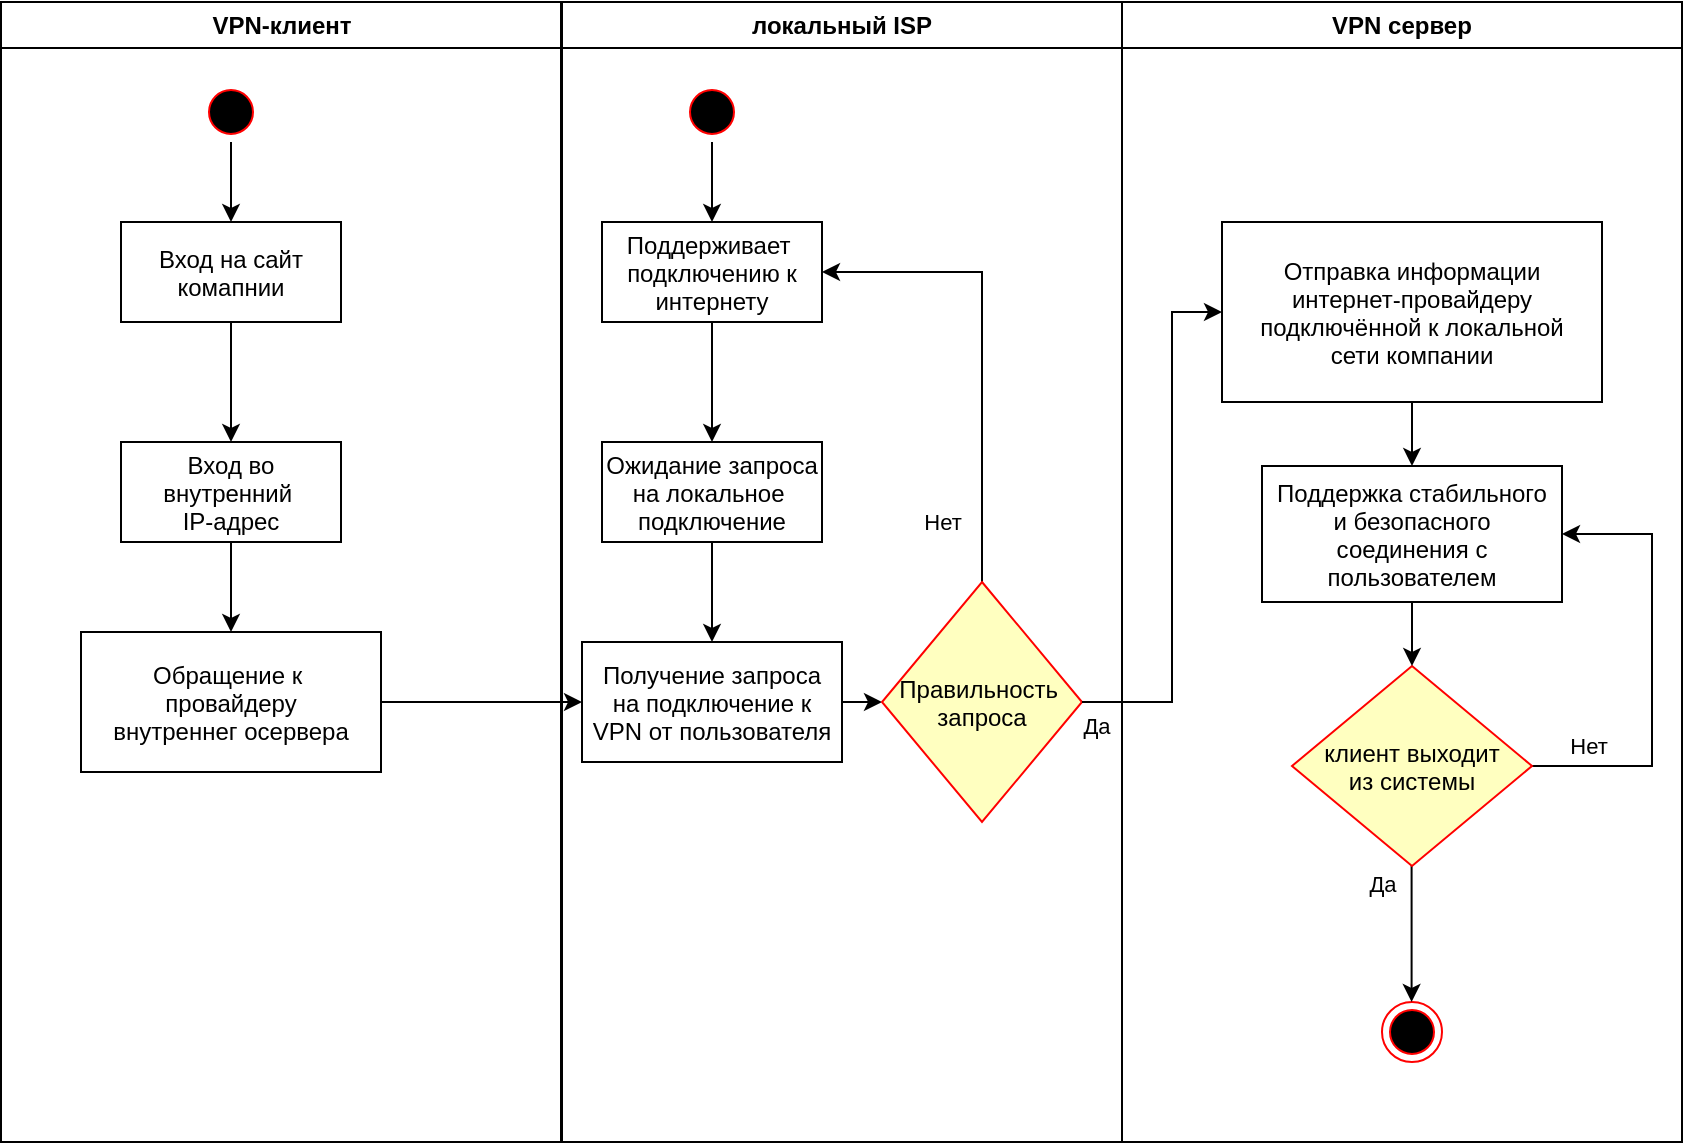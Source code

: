 <mxfile version="22.1.11" type="github">
  <diagram name="Page-1" id="e7e014a7-5840-1c2e-5031-d8a46d1fe8dd">
    <mxGraphModel dx="1195" dy="650" grid="1" gridSize="10" guides="1" tooltips="1" connect="1" arrows="1" fold="1" page="1" pageScale="1" pageWidth="1169" pageHeight="826" background="none" math="0" shadow="0">
      <root>
        <mxCell id="0" />
        <mxCell id="1" parent="0" />
        <mxCell id="2" value="VPN-клиент" style="swimlane;whiteSpace=wrap" parent="1" vertex="1">
          <mxGeometry x="164.5" y="128" width="280" height="570" as="geometry" />
        </mxCell>
        <mxCell id="DJCFupis5818W1g9IGd3-47" value="" style="edgeStyle=orthogonalEdgeStyle;rounded=0;orthogonalLoop=1;jettySize=auto;html=1;" edge="1" parent="2" source="5" target="7">
          <mxGeometry relative="1" as="geometry" />
        </mxCell>
        <mxCell id="5" value="" style="ellipse;shape=startState;fillColor=#000000;strokeColor=#ff0000;" parent="2" vertex="1">
          <mxGeometry x="100" y="40" width="30" height="30" as="geometry" />
        </mxCell>
        <mxCell id="DJCFupis5818W1g9IGd3-50" value="" style="edgeStyle=orthogonalEdgeStyle;rounded=0;orthogonalLoop=1;jettySize=auto;html=1;" edge="1" parent="2" source="7" target="8">
          <mxGeometry relative="1" as="geometry" />
        </mxCell>
        <mxCell id="7" value="Вход на сайт &#xa;комапнии" style="" parent="2" vertex="1">
          <mxGeometry x="60" y="110" width="110" height="50" as="geometry" />
        </mxCell>
        <mxCell id="DJCFupis5818W1g9IGd3-51" value="" style="edgeStyle=orthogonalEdgeStyle;rounded=0;orthogonalLoop=1;jettySize=auto;html=1;" edge="1" parent="2" source="8" target="10">
          <mxGeometry relative="1" as="geometry" />
        </mxCell>
        <mxCell id="8" value="Вход во&#xa;внутренний &#xa;IP-адрес" style="" parent="2" vertex="1">
          <mxGeometry x="60" y="220" width="110" height="50" as="geometry" />
        </mxCell>
        <mxCell id="10" value="Обращение к &#xa;провайдеру&#xa;внутреннег осервера" style="" parent="2" vertex="1">
          <mxGeometry x="40" y="315" width="150" height="70" as="geometry" />
        </mxCell>
        <mxCell id="3" value="локальный ISP" style="swimlane;whiteSpace=wrap" parent="1" vertex="1">
          <mxGeometry x="445" y="128" width="280" height="570" as="geometry" />
        </mxCell>
        <mxCell id="DJCFupis5818W1g9IGd3-49" value="" style="edgeStyle=orthogonalEdgeStyle;rounded=0;orthogonalLoop=1;jettySize=auto;html=1;" edge="1" parent="3" source="13" target="15">
          <mxGeometry relative="1" as="geometry" />
        </mxCell>
        <mxCell id="13" value="" style="ellipse;shape=startState;fillColor=#000000;strokeColor=#ff0000;" parent="3" vertex="1">
          <mxGeometry x="60" y="40" width="30" height="30" as="geometry" />
        </mxCell>
        <mxCell id="DJCFupis5818W1g9IGd3-53" value="" style="edgeStyle=orthogonalEdgeStyle;rounded=0;orthogonalLoop=1;jettySize=auto;html=1;" edge="1" parent="3" source="15" target="16">
          <mxGeometry relative="1" as="geometry" />
        </mxCell>
        <mxCell id="15" value="Поддерживает &#xa;подключению к&#xa;интернету" style="" parent="3" vertex="1">
          <mxGeometry x="20" y="110" width="110" height="50" as="geometry" />
        </mxCell>
        <mxCell id="DJCFupis5818W1g9IGd3-54" value="" style="edgeStyle=orthogonalEdgeStyle;rounded=0;orthogonalLoop=1;jettySize=auto;html=1;" edge="1" parent="3" source="16" target="18">
          <mxGeometry relative="1" as="geometry" />
        </mxCell>
        <mxCell id="16" value="Ожидание запроса&#xa;на локальное &#xa;подключение" style="" parent="3" vertex="1">
          <mxGeometry x="20" y="220" width="110" height="50" as="geometry" />
        </mxCell>
        <mxCell id="DJCFupis5818W1g9IGd3-46" style="edgeStyle=orthogonalEdgeStyle;rounded=0;orthogonalLoop=1;jettySize=auto;html=1;exitX=1;exitY=0.5;exitDx=0;exitDy=0;entryX=0;entryY=0.5;entryDx=0;entryDy=0;" edge="1" parent="3" source="18" target="21">
          <mxGeometry relative="1" as="geometry" />
        </mxCell>
        <mxCell id="18" value="Получение запроса&#xa;на подключение к&#xa;VPN от пользователя" style="" parent="3" vertex="1">
          <mxGeometry x="10" y="320" width="130" height="60" as="geometry" />
        </mxCell>
        <mxCell id="DJCFupis5818W1g9IGd3-55" style="edgeStyle=orthogonalEdgeStyle;rounded=0;orthogonalLoop=1;jettySize=auto;html=1;exitX=0.5;exitY=0;exitDx=0;exitDy=0;entryX=1;entryY=0.5;entryDx=0;entryDy=0;" edge="1" parent="3" source="21" target="15">
          <mxGeometry relative="1" as="geometry" />
        </mxCell>
        <mxCell id="DJCFupis5818W1g9IGd3-63" value="Нет" style="edgeLabel;html=1;align=center;verticalAlign=middle;resizable=0;points=[];" vertex="1" connectable="0" parent="DJCFupis5818W1g9IGd3-55">
          <mxGeometry x="-0.741" y="-1" relative="1" as="geometry">
            <mxPoint x="-21" as="offset" />
          </mxGeometry>
        </mxCell>
        <mxCell id="21" value="Правильность &#xa;запроса" style="rhombus;fillColor=#ffffc0;strokeColor=#ff0000;" parent="3" vertex="1">
          <mxGeometry x="160" y="290" width="100" height="120" as="geometry" />
        </mxCell>
        <mxCell id="4" value="VPN сервер" style="swimlane;whiteSpace=wrap" parent="1" vertex="1">
          <mxGeometry x="725" y="128" width="280" height="570" as="geometry" />
        </mxCell>
        <mxCell id="38" value="" style="ellipse;shape=endState;fillColor=#000000;strokeColor=#ff0000" parent="4" vertex="1">
          <mxGeometry x="130" y="500" width="30" height="30" as="geometry" />
        </mxCell>
        <mxCell id="DJCFupis5818W1g9IGd3-59" style="edgeStyle=orthogonalEdgeStyle;rounded=0;orthogonalLoop=1;jettySize=auto;html=1;exitX=0.5;exitY=1;exitDx=0;exitDy=0;entryX=0.5;entryY=0;entryDx=0;entryDy=0;" edge="1" parent="4">
          <mxGeometry relative="1" as="geometry">
            <mxPoint x="144.8" y="415" as="sourcePoint" />
            <mxPoint x="144.8" y="500" as="targetPoint" />
          </mxGeometry>
        </mxCell>
        <mxCell id="DJCFupis5818W1g9IGd3-66" value="Да" style="edgeLabel;html=1;align=center;verticalAlign=middle;resizable=0;points=[];" vertex="1" connectable="0" parent="DJCFupis5818W1g9IGd3-59">
          <mxGeometry x="-0.388" y="-3" relative="1" as="geometry">
            <mxPoint x="-12" as="offset" />
          </mxGeometry>
        </mxCell>
        <mxCell id="DJCFupis5818W1g9IGd3-60" style="edgeStyle=orthogonalEdgeStyle;rounded=0;orthogonalLoop=1;jettySize=auto;html=1;exitX=1;exitY=0.5;exitDx=0;exitDy=0;entryX=1;entryY=0.5;entryDx=0;entryDy=0;" edge="1" parent="4" source="DJCFupis5818W1g9IGd3-41" target="DJCFupis5818W1g9IGd3-43">
          <mxGeometry relative="1" as="geometry">
            <Array as="points">
              <mxPoint x="265" y="382" />
              <mxPoint x="265" y="266" />
            </Array>
          </mxGeometry>
        </mxCell>
        <mxCell id="DJCFupis5818W1g9IGd3-65" value="Нет" style="edgeLabel;html=1;align=center;verticalAlign=middle;resizable=0;points=[];" vertex="1" connectable="0" parent="DJCFupis5818W1g9IGd3-60">
          <mxGeometry x="-0.882" y="-2" relative="1" as="geometry">
            <mxPoint x="15" y="-12" as="offset" />
          </mxGeometry>
        </mxCell>
        <mxCell id="DJCFupis5818W1g9IGd3-41" value="клиент выходит&#xa;из системы" style="rhombus;fillColor=#ffffc0;strokeColor=#ff0000;" vertex="1" parent="4">
          <mxGeometry x="85" y="332" width="120" height="100" as="geometry" />
        </mxCell>
        <mxCell id="DJCFupis5818W1g9IGd3-57" style="edgeStyle=orthogonalEdgeStyle;rounded=0;orthogonalLoop=1;jettySize=auto;html=1;" edge="1" parent="4" source="DJCFupis5818W1g9IGd3-42" target="DJCFupis5818W1g9IGd3-43">
          <mxGeometry relative="1" as="geometry" />
        </mxCell>
        <mxCell id="DJCFupis5818W1g9IGd3-42" value="Отправка информации&#xa;интернет-провайдеру&#xa;подключённой к локальной&#xa;сети компании" style="" vertex="1" parent="4">
          <mxGeometry x="50" y="110" width="190" height="90" as="geometry" />
        </mxCell>
        <mxCell id="DJCFupis5818W1g9IGd3-58" style="edgeStyle=orthogonalEdgeStyle;rounded=0;orthogonalLoop=1;jettySize=auto;html=1;entryX=0.5;entryY=0;entryDx=0;entryDy=0;" edge="1" parent="4" source="DJCFupis5818W1g9IGd3-43" target="DJCFupis5818W1g9IGd3-41">
          <mxGeometry relative="1" as="geometry" />
        </mxCell>
        <mxCell id="DJCFupis5818W1g9IGd3-43" value="Поддержка стабильного&#xa;и безопасного&#xa;соединения с&#xa;пользователем" style="" vertex="1" parent="4">
          <mxGeometry x="70" y="232" width="150" height="68" as="geometry" />
        </mxCell>
        <mxCell id="DJCFupis5818W1g9IGd3-52" value="" style="edgeStyle=orthogonalEdgeStyle;rounded=0;orthogonalLoop=1;jettySize=auto;html=1;" edge="1" parent="1" source="10" target="18">
          <mxGeometry relative="1" as="geometry" />
        </mxCell>
        <mxCell id="DJCFupis5818W1g9IGd3-56" style="edgeStyle=orthogonalEdgeStyle;rounded=0;orthogonalLoop=1;jettySize=auto;html=1;entryX=0;entryY=0.5;entryDx=0;entryDy=0;" edge="1" parent="1" source="21" target="DJCFupis5818W1g9IGd3-42">
          <mxGeometry relative="1" as="geometry">
            <Array as="points">
              <mxPoint x="750" y="478" />
              <mxPoint x="750" y="283" />
            </Array>
          </mxGeometry>
        </mxCell>
        <mxCell id="DJCFupis5818W1g9IGd3-64" value="Да" style="edgeLabel;html=1;align=center;verticalAlign=middle;resizable=0;points=[];" vertex="1" connectable="0" parent="DJCFupis5818W1g9IGd3-56">
          <mxGeometry x="-0.905" y="-3" relative="1" as="geometry">
            <mxPoint x="-6" y="9" as="offset" />
          </mxGeometry>
        </mxCell>
      </root>
    </mxGraphModel>
  </diagram>
</mxfile>
